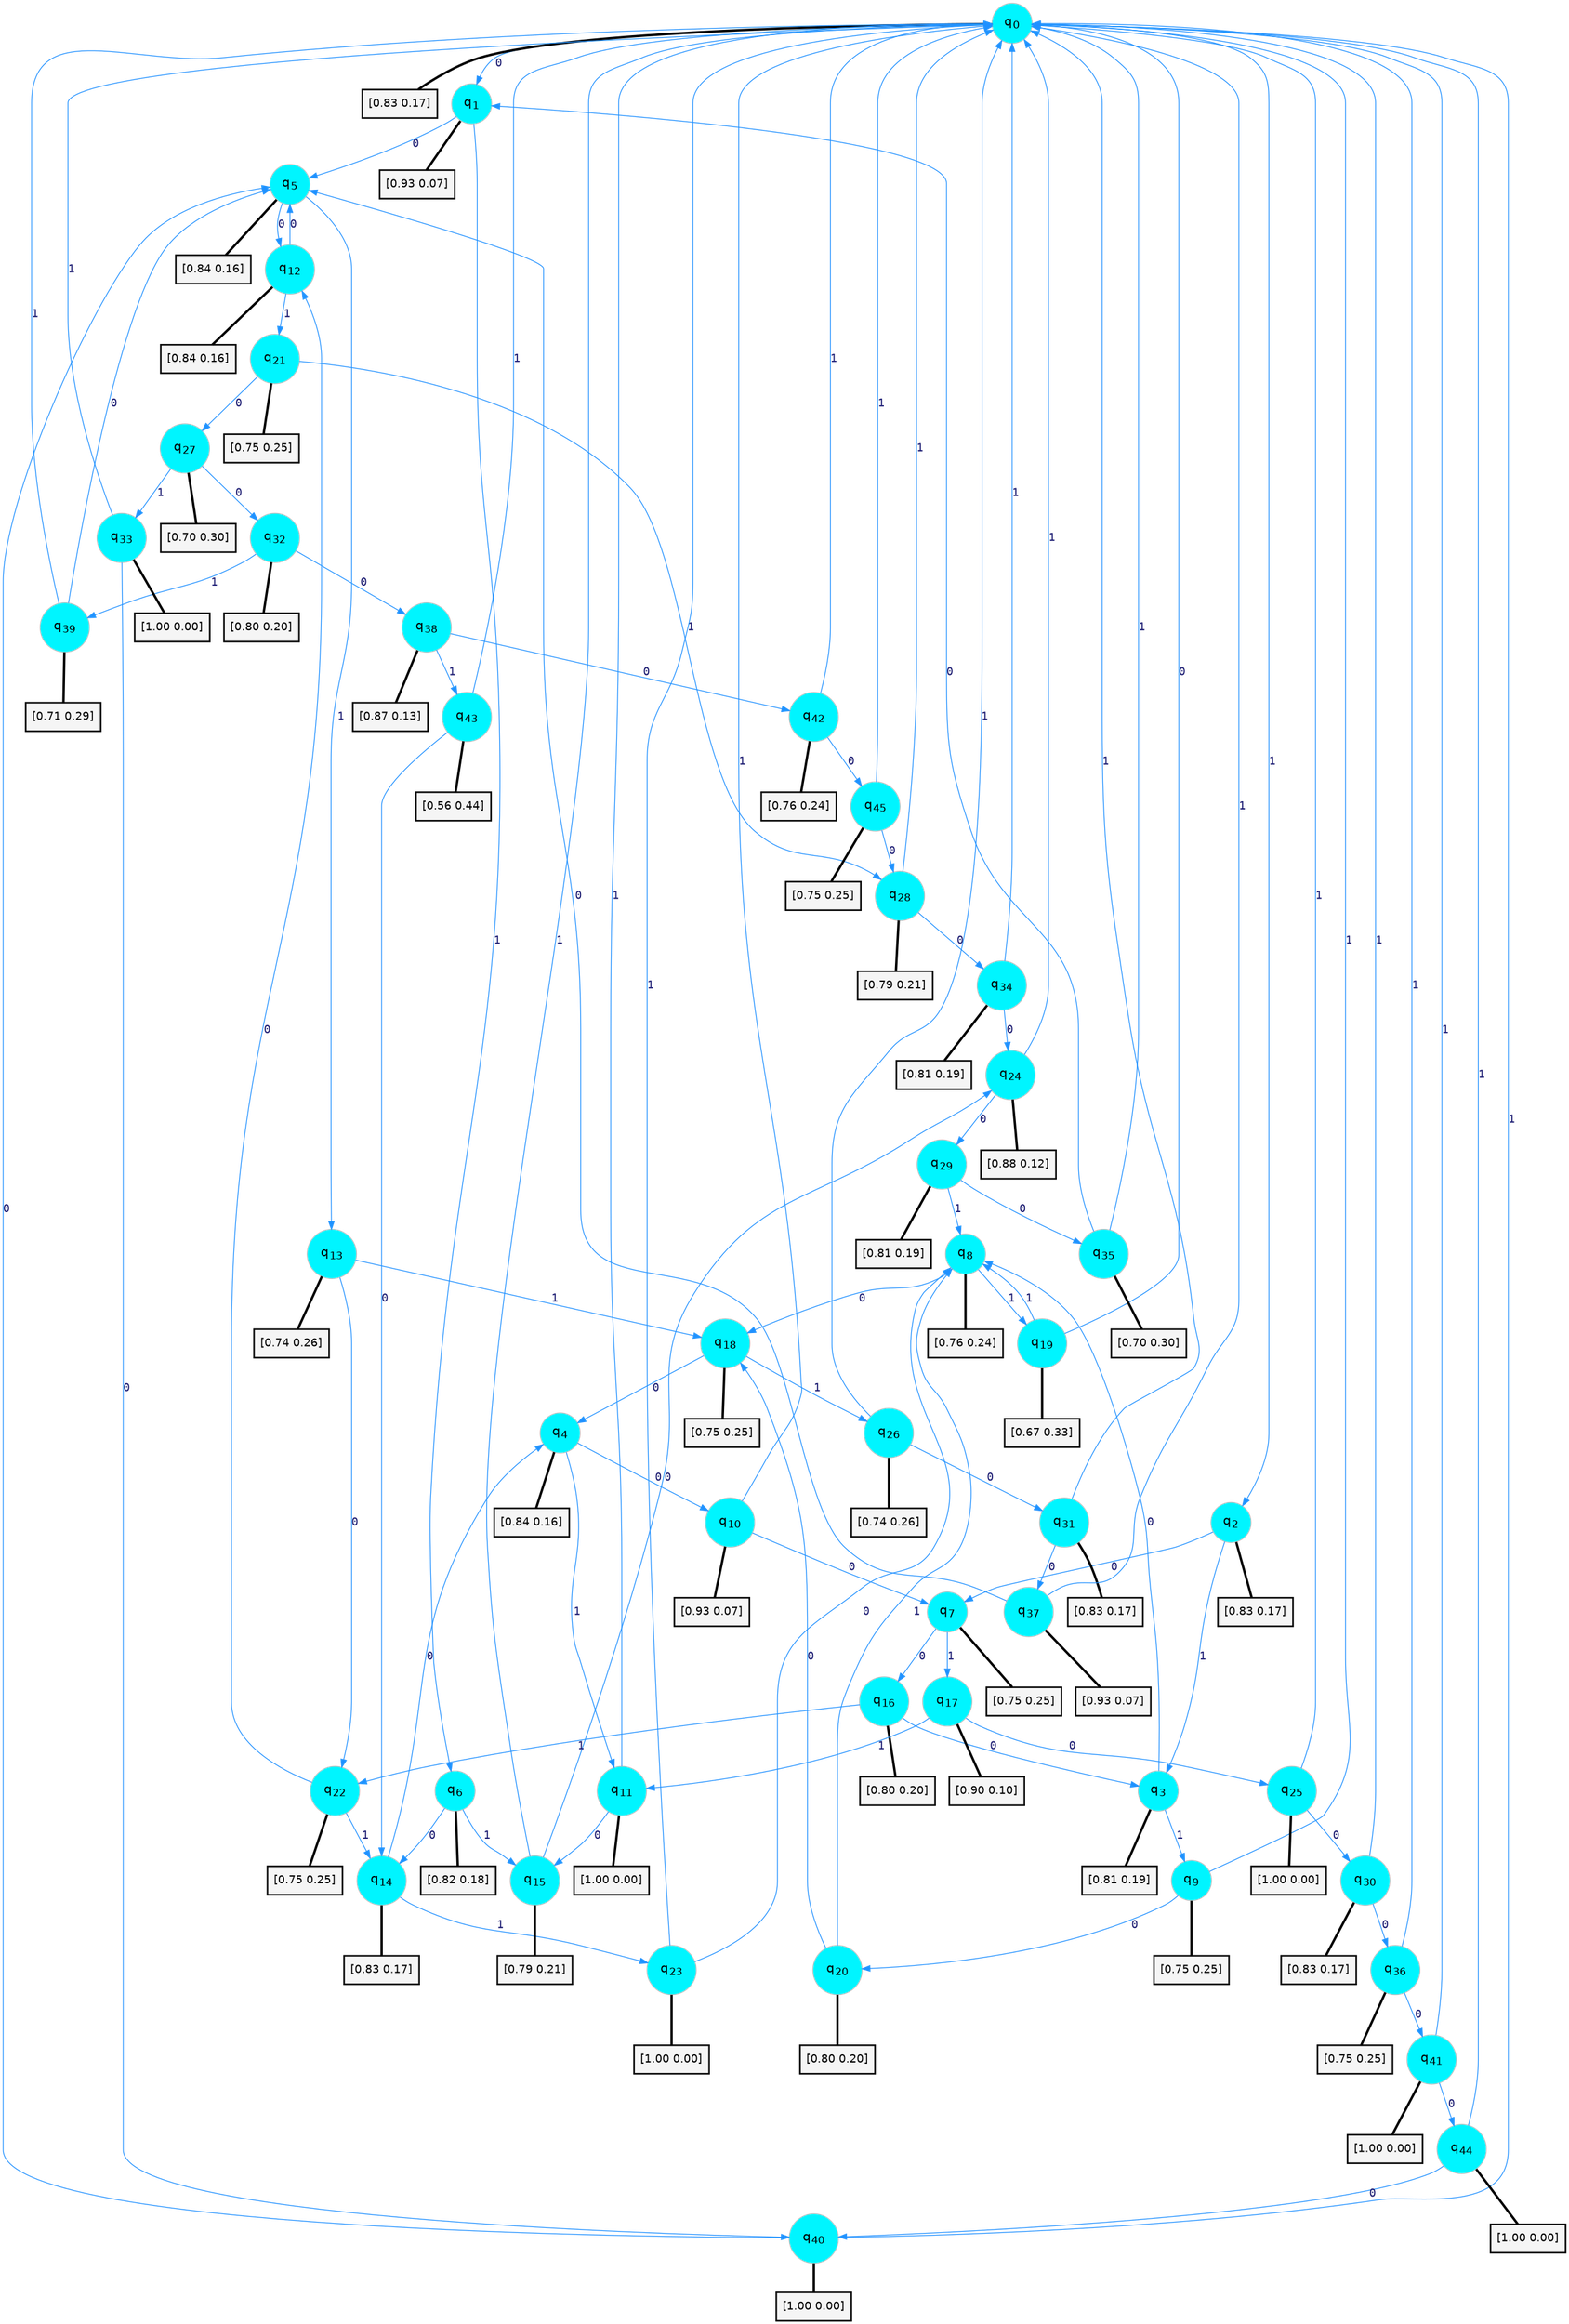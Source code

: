 digraph G {
graph [
bgcolor=transparent, dpi=300, rankdir=TD, size="40,25"];
node [
color=gray, fillcolor=turquoise1, fontcolor=black, fontname=Helvetica, fontsize=16, fontweight=bold, shape=circle, style=filled];
edge [
arrowsize=1, color=dodgerblue1, fontcolor=midnightblue, fontname=courier, fontweight=bold, penwidth=1, style=solid, weight=20];
0[label=<q<SUB>0</SUB>>];
1[label=<q<SUB>1</SUB>>];
2[label=<q<SUB>2</SUB>>];
3[label=<q<SUB>3</SUB>>];
4[label=<q<SUB>4</SUB>>];
5[label=<q<SUB>5</SUB>>];
6[label=<q<SUB>6</SUB>>];
7[label=<q<SUB>7</SUB>>];
8[label=<q<SUB>8</SUB>>];
9[label=<q<SUB>9</SUB>>];
10[label=<q<SUB>10</SUB>>];
11[label=<q<SUB>11</SUB>>];
12[label=<q<SUB>12</SUB>>];
13[label=<q<SUB>13</SUB>>];
14[label=<q<SUB>14</SUB>>];
15[label=<q<SUB>15</SUB>>];
16[label=<q<SUB>16</SUB>>];
17[label=<q<SUB>17</SUB>>];
18[label=<q<SUB>18</SUB>>];
19[label=<q<SUB>19</SUB>>];
20[label=<q<SUB>20</SUB>>];
21[label=<q<SUB>21</SUB>>];
22[label=<q<SUB>22</SUB>>];
23[label=<q<SUB>23</SUB>>];
24[label=<q<SUB>24</SUB>>];
25[label=<q<SUB>25</SUB>>];
26[label=<q<SUB>26</SUB>>];
27[label=<q<SUB>27</SUB>>];
28[label=<q<SUB>28</SUB>>];
29[label=<q<SUB>29</SUB>>];
30[label=<q<SUB>30</SUB>>];
31[label=<q<SUB>31</SUB>>];
32[label=<q<SUB>32</SUB>>];
33[label=<q<SUB>33</SUB>>];
34[label=<q<SUB>34</SUB>>];
35[label=<q<SUB>35</SUB>>];
36[label=<q<SUB>36</SUB>>];
37[label=<q<SUB>37</SUB>>];
38[label=<q<SUB>38</SUB>>];
39[label=<q<SUB>39</SUB>>];
40[label=<q<SUB>40</SUB>>];
41[label=<q<SUB>41</SUB>>];
42[label=<q<SUB>42</SUB>>];
43[label=<q<SUB>43</SUB>>];
44[label=<q<SUB>44</SUB>>];
45[label=<q<SUB>45</SUB>>];
46[label="[0.83 0.17]", shape=box,fontcolor=black, fontname=Helvetica, fontsize=14, penwidth=2, fillcolor=whitesmoke,color=black];
47[label="[0.93 0.07]", shape=box,fontcolor=black, fontname=Helvetica, fontsize=14, penwidth=2, fillcolor=whitesmoke,color=black];
48[label="[0.83 0.17]", shape=box,fontcolor=black, fontname=Helvetica, fontsize=14, penwidth=2, fillcolor=whitesmoke,color=black];
49[label="[0.81 0.19]", shape=box,fontcolor=black, fontname=Helvetica, fontsize=14, penwidth=2, fillcolor=whitesmoke,color=black];
50[label="[0.84 0.16]", shape=box,fontcolor=black, fontname=Helvetica, fontsize=14, penwidth=2, fillcolor=whitesmoke,color=black];
51[label="[0.84 0.16]", shape=box,fontcolor=black, fontname=Helvetica, fontsize=14, penwidth=2, fillcolor=whitesmoke,color=black];
52[label="[0.82 0.18]", shape=box,fontcolor=black, fontname=Helvetica, fontsize=14, penwidth=2, fillcolor=whitesmoke,color=black];
53[label="[0.75 0.25]", shape=box,fontcolor=black, fontname=Helvetica, fontsize=14, penwidth=2, fillcolor=whitesmoke,color=black];
54[label="[0.76 0.24]", shape=box,fontcolor=black, fontname=Helvetica, fontsize=14, penwidth=2, fillcolor=whitesmoke,color=black];
55[label="[0.75 0.25]", shape=box,fontcolor=black, fontname=Helvetica, fontsize=14, penwidth=2, fillcolor=whitesmoke,color=black];
56[label="[0.93 0.07]", shape=box,fontcolor=black, fontname=Helvetica, fontsize=14, penwidth=2, fillcolor=whitesmoke,color=black];
57[label="[1.00 0.00]", shape=box,fontcolor=black, fontname=Helvetica, fontsize=14, penwidth=2, fillcolor=whitesmoke,color=black];
58[label="[0.84 0.16]", shape=box,fontcolor=black, fontname=Helvetica, fontsize=14, penwidth=2, fillcolor=whitesmoke,color=black];
59[label="[0.74 0.26]", shape=box,fontcolor=black, fontname=Helvetica, fontsize=14, penwidth=2, fillcolor=whitesmoke,color=black];
60[label="[0.83 0.17]", shape=box,fontcolor=black, fontname=Helvetica, fontsize=14, penwidth=2, fillcolor=whitesmoke,color=black];
61[label="[0.79 0.21]", shape=box,fontcolor=black, fontname=Helvetica, fontsize=14, penwidth=2, fillcolor=whitesmoke,color=black];
62[label="[0.80 0.20]", shape=box,fontcolor=black, fontname=Helvetica, fontsize=14, penwidth=2, fillcolor=whitesmoke,color=black];
63[label="[0.90 0.10]", shape=box,fontcolor=black, fontname=Helvetica, fontsize=14, penwidth=2, fillcolor=whitesmoke,color=black];
64[label="[0.75 0.25]", shape=box,fontcolor=black, fontname=Helvetica, fontsize=14, penwidth=2, fillcolor=whitesmoke,color=black];
65[label="[0.67 0.33]", shape=box,fontcolor=black, fontname=Helvetica, fontsize=14, penwidth=2, fillcolor=whitesmoke,color=black];
66[label="[0.80 0.20]", shape=box,fontcolor=black, fontname=Helvetica, fontsize=14, penwidth=2, fillcolor=whitesmoke,color=black];
67[label="[0.75 0.25]", shape=box,fontcolor=black, fontname=Helvetica, fontsize=14, penwidth=2, fillcolor=whitesmoke,color=black];
68[label="[0.75 0.25]", shape=box,fontcolor=black, fontname=Helvetica, fontsize=14, penwidth=2, fillcolor=whitesmoke,color=black];
69[label="[1.00 0.00]", shape=box,fontcolor=black, fontname=Helvetica, fontsize=14, penwidth=2, fillcolor=whitesmoke,color=black];
70[label="[0.88 0.12]", shape=box,fontcolor=black, fontname=Helvetica, fontsize=14, penwidth=2, fillcolor=whitesmoke,color=black];
71[label="[1.00 0.00]", shape=box,fontcolor=black, fontname=Helvetica, fontsize=14, penwidth=2, fillcolor=whitesmoke,color=black];
72[label="[0.74 0.26]", shape=box,fontcolor=black, fontname=Helvetica, fontsize=14, penwidth=2, fillcolor=whitesmoke,color=black];
73[label="[0.70 0.30]", shape=box,fontcolor=black, fontname=Helvetica, fontsize=14, penwidth=2, fillcolor=whitesmoke,color=black];
74[label="[0.79 0.21]", shape=box,fontcolor=black, fontname=Helvetica, fontsize=14, penwidth=2, fillcolor=whitesmoke,color=black];
75[label="[0.81 0.19]", shape=box,fontcolor=black, fontname=Helvetica, fontsize=14, penwidth=2, fillcolor=whitesmoke,color=black];
76[label="[0.83 0.17]", shape=box,fontcolor=black, fontname=Helvetica, fontsize=14, penwidth=2, fillcolor=whitesmoke,color=black];
77[label="[0.83 0.17]", shape=box,fontcolor=black, fontname=Helvetica, fontsize=14, penwidth=2, fillcolor=whitesmoke,color=black];
78[label="[0.80 0.20]", shape=box,fontcolor=black, fontname=Helvetica, fontsize=14, penwidth=2, fillcolor=whitesmoke,color=black];
79[label="[1.00 0.00]", shape=box,fontcolor=black, fontname=Helvetica, fontsize=14, penwidth=2, fillcolor=whitesmoke,color=black];
80[label="[0.81 0.19]", shape=box,fontcolor=black, fontname=Helvetica, fontsize=14, penwidth=2, fillcolor=whitesmoke,color=black];
81[label="[0.70 0.30]", shape=box,fontcolor=black, fontname=Helvetica, fontsize=14, penwidth=2, fillcolor=whitesmoke,color=black];
82[label="[0.75 0.25]", shape=box,fontcolor=black, fontname=Helvetica, fontsize=14, penwidth=2, fillcolor=whitesmoke,color=black];
83[label="[0.93 0.07]", shape=box,fontcolor=black, fontname=Helvetica, fontsize=14, penwidth=2, fillcolor=whitesmoke,color=black];
84[label="[0.87 0.13]", shape=box,fontcolor=black, fontname=Helvetica, fontsize=14, penwidth=2, fillcolor=whitesmoke,color=black];
85[label="[0.71 0.29]", shape=box,fontcolor=black, fontname=Helvetica, fontsize=14, penwidth=2, fillcolor=whitesmoke,color=black];
86[label="[1.00 0.00]", shape=box,fontcolor=black, fontname=Helvetica, fontsize=14, penwidth=2, fillcolor=whitesmoke,color=black];
87[label="[1.00 0.00]", shape=box,fontcolor=black, fontname=Helvetica, fontsize=14, penwidth=2, fillcolor=whitesmoke,color=black];
88[label="[0.76 0.24]", shape=box,fontcolor=black, fontname=Helvetica, fontsize=14, penwidth=2, fillcolor=whitesmoke,color=black];
89[label="[0.56 0.44]", shape=box,fontcolor=black, fontname=Helvetica, fontsize=14, penwidth=2, fillcolor=whitesmoke,color=black];
90[label="[1.00 0.00]", shape=box,fontcolor=black, fontname=Helvetica, fontsize=14, penwidth=2, fillcolor=whitesmoke,color=black];
91[label="[0.75 0.25]", shape=box,fontcolor=black, fontname=Helvetica, fontsize=14, penwidth=2, fillcolor=whitesmoke,color=black];
0->1 [label=0];
0->2 [label=1];
0->46 [arrowhead=none, penwidth=3,color=black];
1->5 [label=0];
1->6 [label=1];
1->47 [arrowhead=none, penwidth=3,color=black];
2->7 [label=0];
2->3 [label=1];
2->48 [arrowhead=none, penwidth=3,color=black];
3->8 [label=0];
3->9 [label=1];
3->49 [arrowhead=none, penwidth=3,color=black];
4->10 [label=0];
4->11 [label=1];
4->50 [arrowhead=none, penwidth=3,color=black];
5->12 [label=0];
5->13 [label=1];
5->51 [arrowhead=none, penwidth=3,color=black];
6->14 [label=0];
6->15 [label=1];
6->52 [arrowhead=none, penwidth=3,color=black];
7->16 [label=0];
7->17 [label=1];
7->53 [arrowhead=none, penwidth=3,color=black];
8->18 [label=0];
8->19 [label=1];
8->54 [arrowhead=none, penwidth=3,color=black];
9->20 [label=0];
9->0 [label=1];
9->55 [arrowhead=none, penwidth=3,color=black];
10->7 [label=0];
10->0 [label=1];
10->56 [arrowhead=none, penwidth=3,color=black];
11->15 [label=0];
11->0 [label=1];
11->57 [arrowhead=none, penwidth=3,color=black];
12->5 [label=0];
12->21 [label=1];
12->58 [arrowhead=none, penwidth=3,color=black];
13->22 [label=0];
13->18 [label=1];
13->59 [arrowhead=none, penwidth=3,color=black];
14->4 [label=0];
14->23 [label=1];
14->60 [arrowhead=none, penwidth=3,color=black];
15->24 [label=0];
15->0 [label=1];
15->61 [arrowhead=none, penwidth=3,color=black];
16->3 [label=0];
16->22 [label=1];
16->62 [arrowhead=none, penwidth=3,color=black];
17->25 [label=0];
17->11 [label=1];
17->63 [arrowhead=none, penwidth=3,color=black];
18->4 [label=0];
18->26 [label=1];
18->64 [arrowhead=none, penwidth=3,color=black];
19->0 [label=0];
19->8 [label=1];
19->65 [arrowhead=none, penwidth=3,color=black];
20->18 [label=0];
20->8 [label=1];
20->66 [arrowhead=none, penwidth=3,color=black];
21->27 [label=0];
21->28 [label=1];
21->67 [arrowhead=none, penwidth=3,color=black];
22->12 [label=0];
22->14 [label=1];
22->68 [arrowhead=none, penwidth=3,color=black];
23->8 [label=0];
23->0 [label=1];
23->69 [arrowhead=none, penwidth=3,color=black];
24->29 [label=0];
24->0 [label=1];
24->70 [arrowhead=none, penwidth=3,color=black];
25->30 [label=0];
25->0 [label=1];
25->71 [arrowhead=none, penwidth=3,color=black];
26->31 [label=0];
26->0 [label=1];
26->72 [arrowhead=none, penwidth=3,color=black];
27->32 [label=0];
27->33 [label=1];
27->73 [arrowhead=none, penwidth=3,color=black];
28->34 [label=0];
28->0 [label=1];
28->74 [arrowhead=none, penwidth=3,color=black];
29->35 [label=0];
29->8 [label=1];
29->75 [arrowhead=none, penwidth=3,color=black];
30->36 [label=0];
30->0 [label=1];
30->76 [arrowhead=none, penwidth=3,color=black];
31->37 [label=0];
31->0 [label=1];
31->77 [arrowhead=none, penwidth=3,color=black];
32->38 [label=0];
32->39 [label=1];
32->78 [arrowhead=none, penwidth=3,color=black];
33->40 [label=0];
33->0 [label=1];
33->79 [arrowhead=none, penwidth=3,color=black];
34->24 [label=0];
34->0 [label=1];
34->80 [arrowhead=none, penwidth=3,color=black];
35->1 [label=0];
35->0 [label=1];
35->81 [arrowhead=none, penwidth=3,color=black];
36->41 [label=0];
36->0 [label=1];
36->82 [arrowhead=none, penwidth=3,color=black];
37->5 [label=0];
37->0 [label=1];
37->83 [arrowhead=none, penwidth=3,color=black];
38->42 [label=0];
38->43 [label=1];
38->84 [arrowhead=none, penwidth=3,color=black];
39->5 [label=0];
39->0 [label=1];
39->85 [arrowhead=none, penwidth=3,color=black];
40->5 [label=0];
40->0 [label=1];
40->86 [arrowhead=none, penwidth=3,color=black];
41->44 [label=0];
41->0 [label=1];
41->87 [arrowhead=none, penwidth=3,color=black];
42->45 [label=0];
42->0 [label=1];
42->88 [arrowhead=none, penwidth=3,color=black];
43->14 [label=0];
43->0 [label=1];
43->89 [arrowhead=none, penwidth=3,color=black];
44->40 [label=0];
44->0 [label=1];
44->90 [arrowhead=none, penwidth=3,color=black];
45->28 [label=0];
45->0 [label=1];
45->91 [arrowhead=none, penwidth=3,color=black];
}

